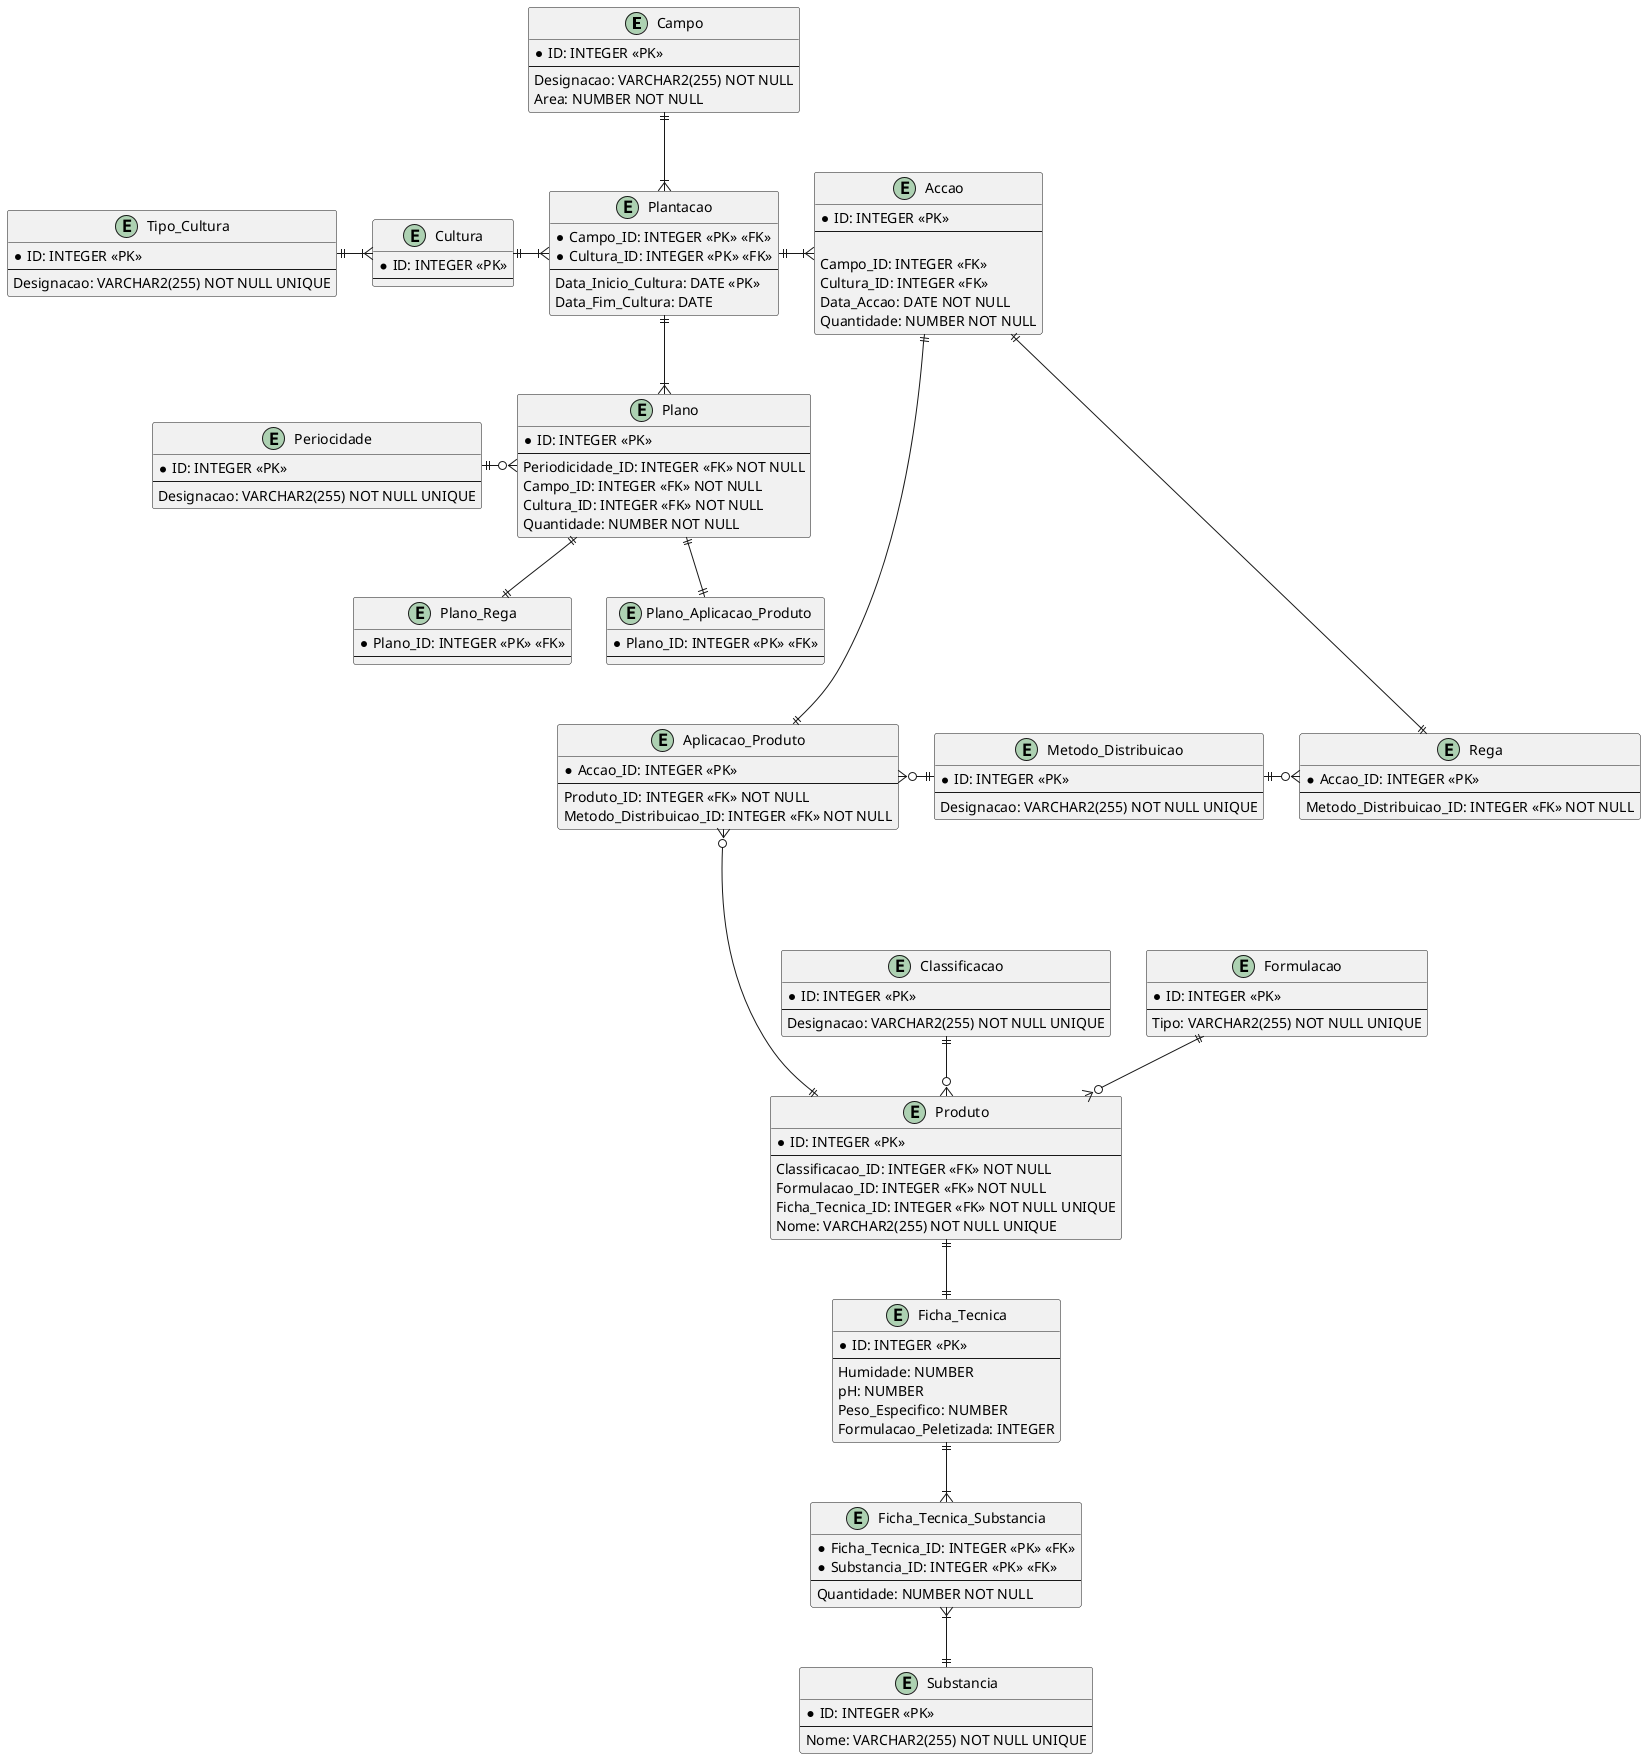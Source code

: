 @startuml Quinta-Manutenção

/'TODO #1:- Verificar se a Designação de um Campo é única e se estas 
devem seguir um conjunto de regras;'/
/'TODO #2:- Determinar o valor minímo de uma qualquer Área;'/
/'Constraints:- [[Area, CHECK(Area > Mínimo)]]'/
entity Campo {
    * ID: INTEGER <<PK>>
    --
    Designacao: VARCHAR2(255) NOT NULL
    Area: NUMBER NOT NULL
}

/'Triggers:-
    #1: Verificar que uma Cultura não é simultaneamente uma Cultura_Temporaria
    e Cultura_Permanente;'/
entity Cultura {
    * ID: INTEGER <<PK>>
    --
}

/'Constraints:- [[Campo_ID, Data_Inicio_Cultura, UNIQUE(Campo_ID, Data_Inicio_Cultura)], 
[Data_Fim_Cultura, CHECK(Data_Fim_Cultura < Data_Inicio_Cultura)]]'/
entity Plantacao {
    * Campo_ID: INTEGER <<PK>> <<FK>>
    * Cultura_ID: INTEGER <<PK>> <<FK>>
    --
    Data_Inicio_Cultura: DATE <<PK>>
    Data_Fim_Cultura: DATE
}

/'Constraints:- [[Quantidade, CHECK(Quantidade > 0)]]'/
entity Accao {
    * ID: INTEGER <<PK>>
    --

    Campo_ID: INTEGER <<FK>>
    Cultura_ID: INTEGER <<FK>>
    Data_Accao: DATE NOT NULL
    Quantidade: NUMBER NOT NULL
}

entity Metodo_Distribuicao {
    * ID: INTEGER <<PK>>
    --
    Designacao: VARCHAR2(255) NOT NULL UNIQUE
}

entity Rega {
    * Accao_ID: INTEGER <<PK>>
    --
    Metodo_Distribuicao_ID: INTEGER <<FK>> NOT NULL
}

entity Aplicacao_Produto {
    * Accao_ID: INTEGER <<PK>>
    --
    Produto_ID: INTEGER <<FK>> NOT NULL
    Metodo_Distribuicao_ID: INTEGER <<FK>> NOT NULL
}

entity Produto {
    * ID: INTEGER <<PK>>
    --
    Classificacao_ID: INTEGER <<FK>> NOT NULL
    Formulacao_ID: INTEGER <<FK>> NOT NULL
    Ficha_Tecnica_ID: INTEGER <<FK>> NOT NULL UNIQUE
    Nome: VARCHAR2(255) NOT NULL UNIQUE
}

entity Classificacao {
    * ID: INTEGER <<PK>>
    --
    Designacao: VARCHAR2(255) NOT NULL UNIQUE
}

entity Formulacao {
    * ID: INTEGER <<PK>>
    --
    Tipo: VARCHAR2(255) NOT NULL UNIQUE
}

entity Ficha_Tecnica {
    * ID: INTEGER <<PK>>
    --
    Humidade: NUMBER
    pH: NUMBER
    Peso_Especifico: NUMBER
    Formulacao_Peletizada: INTEGER
}

entity Ficha_Tecnica_Substancia {
    * Ficha_Tecnica_ID: INTEGER <<PK>> <<FK>>
    * Substancia_ID: INTEGER <<PK>> <<FK>>
    --
    Quantidade: NUMBER NOT NULL
}

entity Substancia {
    * ID: INTEGER <<PK>>
    --
    Nome: VARCHAR2(255) NOT NULL UNIQUE
}

entity Tipo_Cultura {
    * ID: INTEGER <<PK>>
    --
    Designacao: VARCHAR2(255) NOT NULL UNIQUE
}

entity Plano {
    * ID: INTEGER <<PK>>
    --
    Periodicidade_ID: INTEGER <<FK>> NOT NULL
    Campo_ID: INTEGER <<FK>> NOT NULL
    Cultura_ID: INTEGER <<FK>> NOT NULL
    Quantidade: NUMBER NOT NULL
}

entity Periocidade {
    * ID: INTEGER <<PK>>
    --
    Designacao: VARCHAR2(255) NOT NULL UNIQUE
}

entity Plano_Rega {
    * Plano_ID: INTEGER <<PK>> <<FK>>
    --
}

entity Plano_Aplicacao_Produto {
    * Plano_ID: INTEGER <<PK>> <<FK>>
    --
}

Campo ||-d-|{ Plantacao

Cultura ||-r-|{ Plantacao
Cultura }|-l-|| Tipo_Cultura 

Plantacao ||-r-|{ Accao
Plantacao ||-d-|{ Plano

Accao ||--d--|| Rega
Accao ||--d--|| Aplicacao_Produto

Metodo_Distribuicao ||-r-o{ Rega
Metodo_Distribuicao ||-l-o{ Aplicacao_Produto

Classificacao ||-d-o{ Produto

Formulacao ||-d-o{ Produto

Produto ||-d-|| Ficha_Tecnica
Produto ||--u--o{ Aplicacao_Produto

Ficha_Tecnica ||-d-|{ Ficha_Tecnica_Substancia

Substancia ||-u-|{ Ficha_Tecnica_Substancia

Periocidade ||-r-o{ Plano

Plano_Rega ||-u-|| Plano

Plano_Aplicacao_Produto ||-u-|| Plano

@enduml